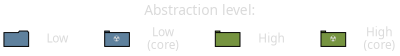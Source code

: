 # placeholders:
#   2.66,1
#   #dadada

digraph G {
    dpi = 150;
    rankdir = TB;
    ranksep=0.1;
    #TBbalance = min;
    ratio=compress;
    size="2.66,1";

    node [
        style="filled",
        fontname="Munson",
        fontcolor="#dadada",
        margin="0.2,0.0",
        fontsize=14,
        width=1.0,
        height=.5,
    ];
    edge [style="invis"];

    legend_title [shape=plain,fillcolor="none",label="Abstraction level:"];
    node [fontsize=12];
    
    subgraph ceter {
        rank=sink;
        icon_low [shape=folder,label="",fillcolor="#5f819d",width=.35,height=.2]
        legend_low [shape=plain,fillcolor="none",label="Low"];
        icon_high [shape=tab,label="",fillcolor="#769440",width=.35,height=.2];
        legend_high [shape=plain,fillcolor="none",label="High"];
        icon_low_core [shape=tab,label="☢️"fontname="Ubuntu",fillcolor="#5f819d",width=.35,height=.2,fixedsize=1,fontsize=8];
        legend_low_core [label="Low\n(core)",shape=plain,fillcolor=none];
        icon_high_core [shape=tab,label="☢️"fontname="Ubuntu",fillcolor="#769440",width=.35,height=.2,fixedsize=1,fontsize=8];
        legend_high_core [label="High\n(core)",shape=plain,fillcolor=none];
        
        edge [constraint=0,minlen=0];
        icon_low -> legend_low  [];
        icon_high -> legend_high [];
        icon_low_core -> legend_low_core [];
        icon_high_core -> legend_high_core [];

        edge [constraint=1,minlen=2];
        legend_low -> icon_low_core[];
        legend_low_core -> icon_high[];
        legend_high -> icon_high_core[];

    }
    
    legend_title -> {icon_low} [constraint=0, minlen=3]
}
